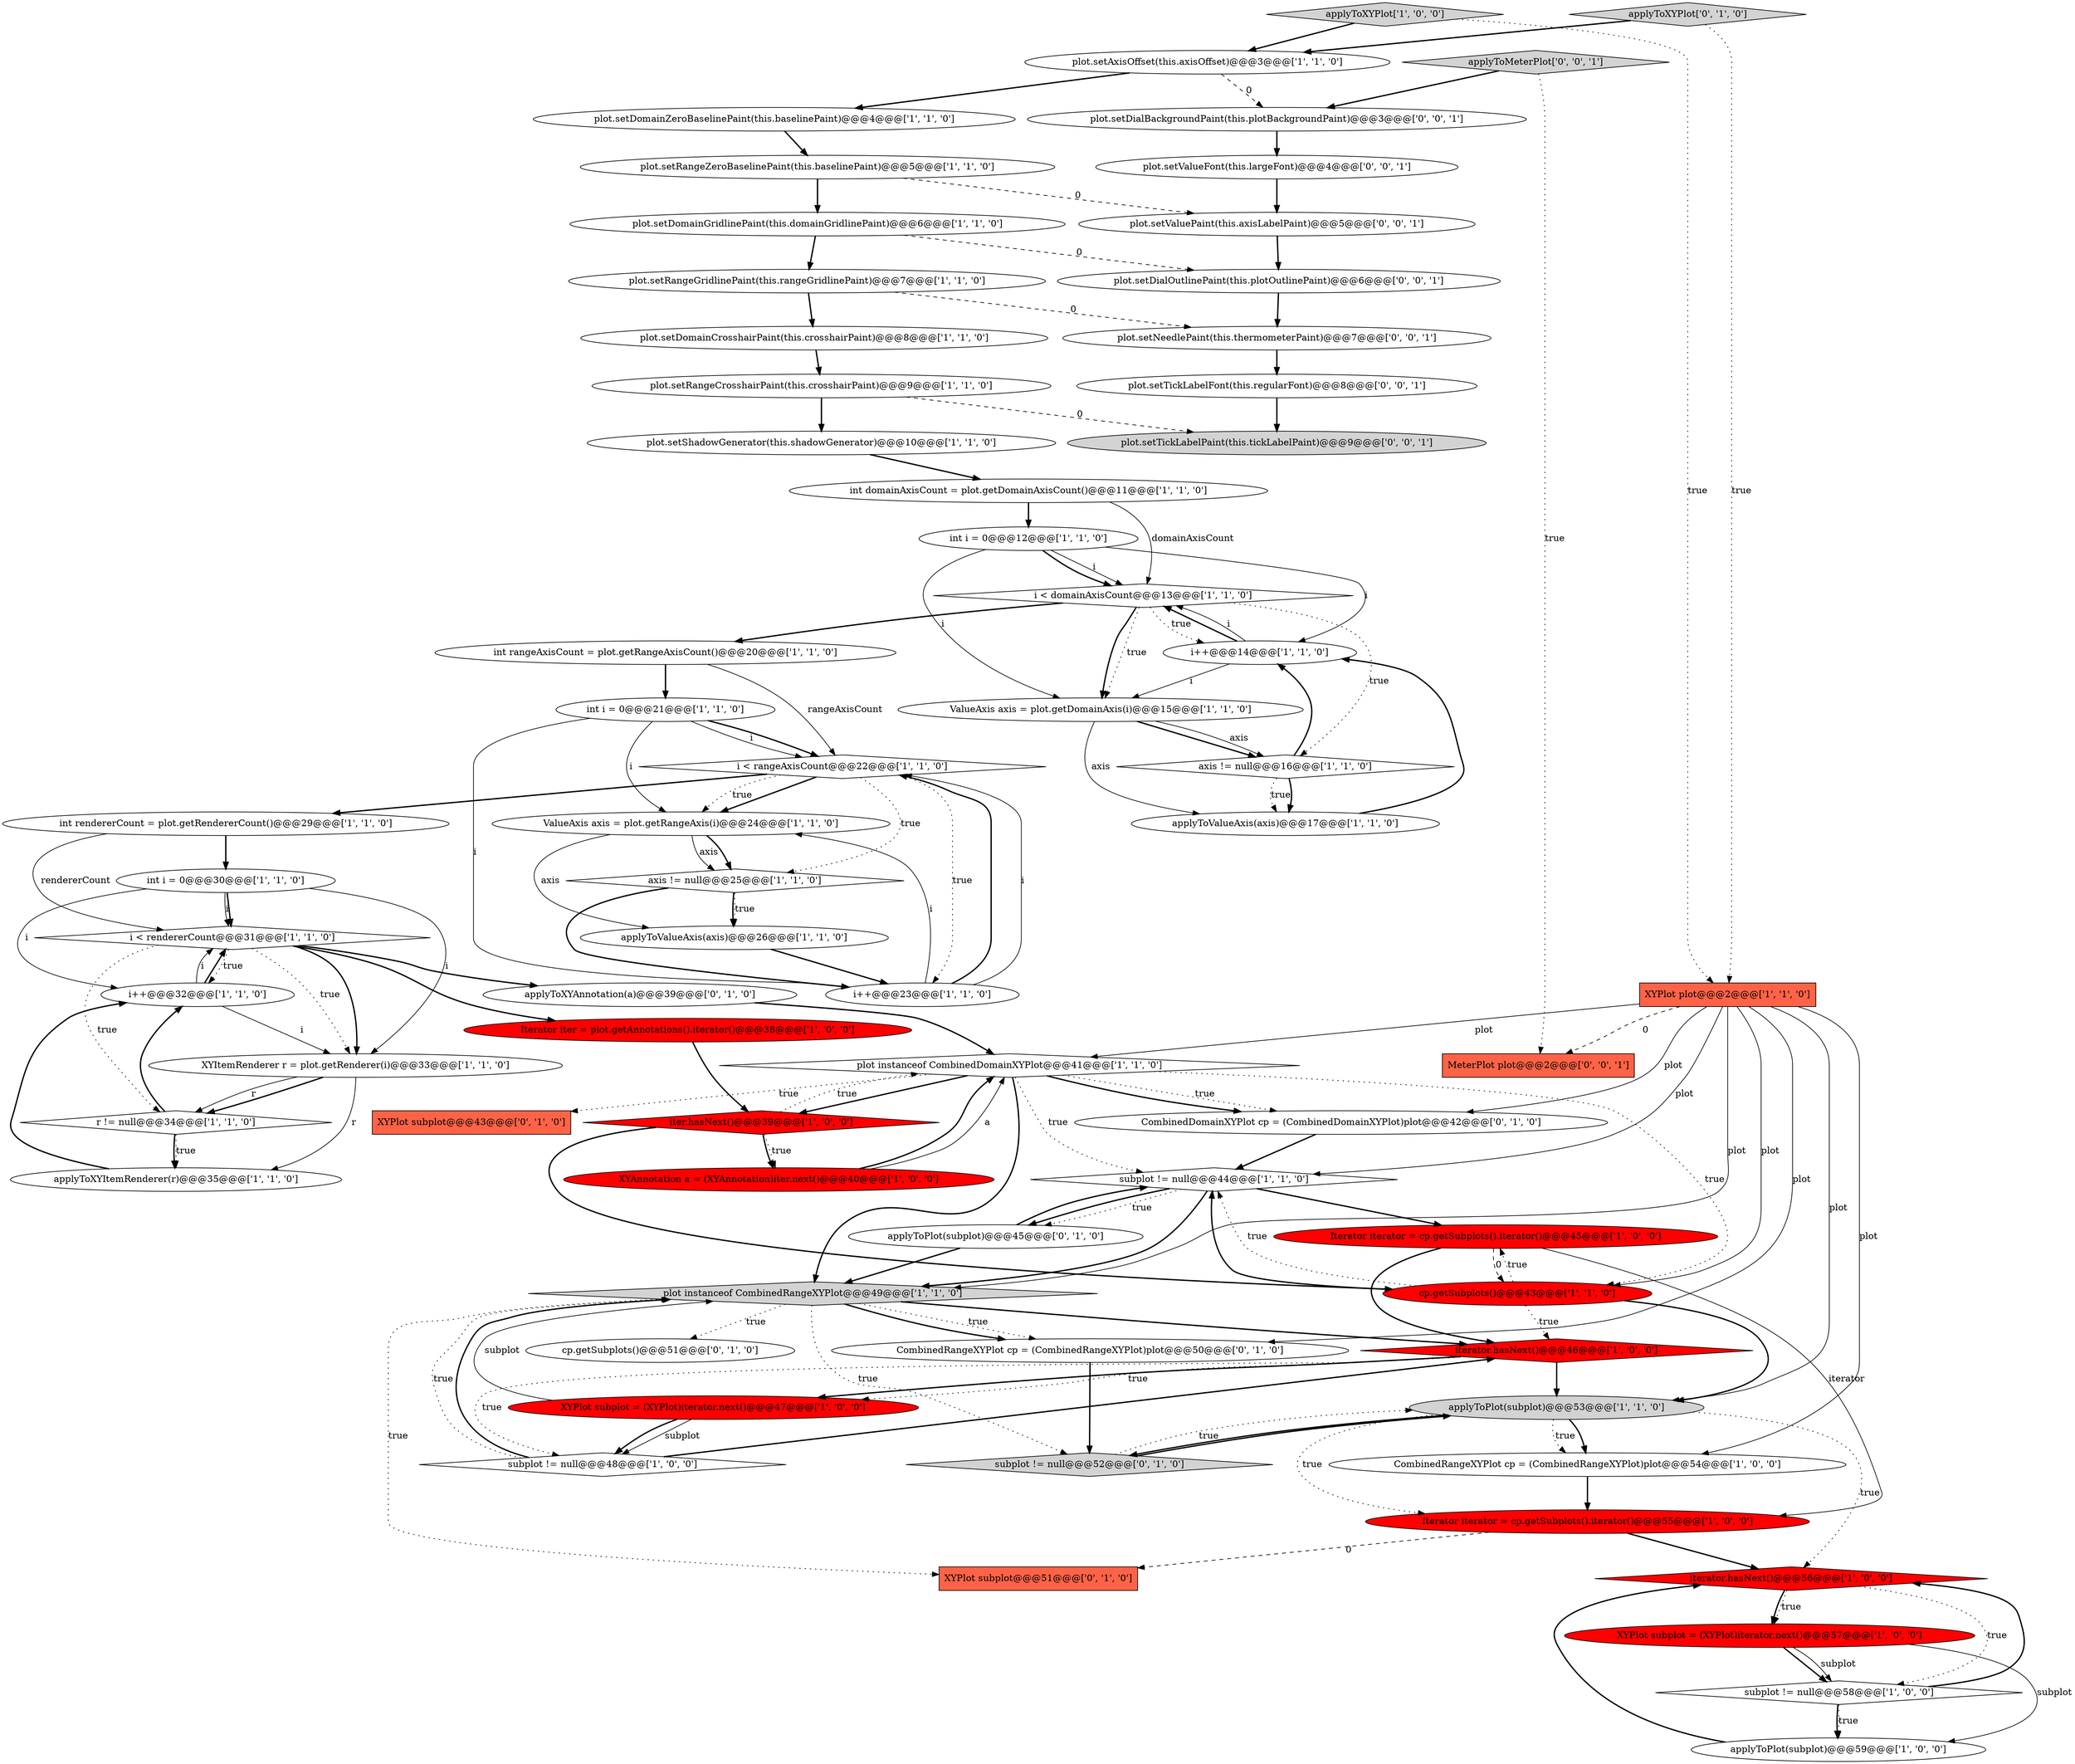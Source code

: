 digraph {
13 [style = filled, label = "XYPlot plot@@@2@@@['1', '1', '0']", fillcolor = tomato, shape = box image = "AAA0AAABBB1BBB"];
26 [style = filled, label = "i++@@@14@@@['1', '1', '0']", fillcolor = white, shape = ellipse image = "AAA0AAABBB1BBB"];
36 [style = filled, label = "plot.setDomainGridlinePaint(this.domainGridlinePaint)@@@6@@@['1', '1', '0']", fillcolor = white, shape = ellipse image = "AAA0AAABBB1BBB"];
24 [style = filled, label = "iterator.hasNext()@@@46@@@['1', '0', '0']", fillcolor = red, shape = diamond image = "AAA1AAABBB1BBB"];
66 [style = filled, label = "plot.setNeedlePaint(this.thermometerPaint)@@@7@@@['0', '0', '1']", fillcolor = white, shape = ellipse image = "AAA0AAABBB3BBB"];
2 [style = filled, label = "applyToXYPlot['1', '0', '0']", fillcolor = lightgray, shape = diamond image = "AAA0AAABBB1BBB"];
59 [style = filled, label = "plot.setValuePaint(this.axisLabelPaint)@@@5@@@['0', '0', '1']", fillcolor = white, shape = ellipse image = "AAA0AAABBB3BBB"];
38 [style = filled, label = "int rendererCount = plot.getRendererCount()@@@29@@@['1', '1', '0']", fillcolor = white, shape = ellipse image = "AAA0AAABBB1BBB"];
43 [style = filled, label = "plot instanceof CombinedRangeXYPlot@@@49@@@['1', '1', '0']", fillcolor = lightgray, shape = diamond image = "AAA0AAABBB1BBB"];
32 [style = filled, label = "plot.setDomainCrosshairPaint(this.crosshairPaint)@@@8@@@['1', '1', '0']", fillcolor = white, shape = ellipse image = "AAA0AAABBB1BBB"];
40 [style = filled, label = "applyToPlot(subplot)@@@59@@@['1', '0', '0']", fillcolor = white, shape = ellipse image = "AAA0AAABBB1BBB"];
47 [style = filled, label = "int i = 0@@@21@@@['1', '1', '0']", fillcolor = white, shape = ellipse image = "AAA0AAABBB1BBB"];
42 [style = filled, label = "ValueAxis axis = plot.getDomainAxis(i)@@@15@@@['1', '1', '0']", fillcolor = white, shape = ellipse image = "AAA0AAABBB1BBB"];
53 [style = filled, label = "cp.getSubplots()@@@51@@@['0', '1', '0']", fillcolor = white, shape = ellipse image = "AAA0AAABBB2BBB"];
35 [style = filled, label = "subplot != null@@@48@@@['1', '0', '0']", fillcolor = white, shape = diamond image = "AAA0AAABBB1BBB"];
58 [style = filled, label = "MeterPlot plot@@@2@@@['0', '0', '1']", fillcolor = tomato, shape = box image = "AAA0AAABBB3BBB"];
1 [style = filled, label = "axis != null@@@16@@@['1', '1', '0']", fillcolor = white, shape = diamond image = "AAA0AAABBB1BBB"];
50 [style = filled, label = "CombinedDomainXYPlot cp = (CombinedDomainXYPlot)plot@@@42@@@['0', '1', '0']", fillcolor = white, shape = ellipse image = "AAA0AAABBB2BBB"];
12 [style = filled, label = "cp.getSubplots()@@@43@@@['1', '1', '0']", fillcolor = red, shape = ellipse image = "AAA1AAABBB1BBB"];
16 [style = filled, label = "subplot != null@@@58@@@['1', '0', '0']", fillcolor = white, shape = diamond image = "AAA0AAABBB1BBB"];
6 [style = filled, label = "int i = 0@@@30@@@['1', '1', '0']", fillcolor = white, shape = ellipse image = "AAA0AAABBB1BBB"];
56 [style = filled, label = "XYPlot subplot@@@51@@@['0', '1', '0']", fillcolor = tomato, shape = box image = "AAA1AAABBB2BBB"];
41 [style = filled, label = "plot.setShadowGenerator(this.shadowGenerator)@@@10@@@['1', '1', '0']", fillcolor = white, shape = ellipse image = "AAA0AAABBB1BBB"];
17 [style = filled, label = "plot.setAxisOffset(this.axisOffset)@@@3@@@['1', '1', '0']", fillcolor = white, shape = ellipse image = "AAA0AAABBB1BBB"];
29 [style = filled, label = "i++@@@32@@@['1', '1', '0']", fillcolor = white, shape = ellipse image = "AAA0AAABBB1BBB"];
45 [style = filled, label = "iter.hasNext()@@@39@@@['1', '0', '0']", fillcolor = red, shape = diamond image = "AAA1AAABBB1BBB"];
49 [style = filled, label = "XYPlot subplot@@@43@@@['0', '1', '0']", fillcolor = tomato, shape = box image = "AAA0AAABBB2BBB"];
63 [style = filled, label = "plot.setValueFont(this.largeFont)@@@4@@@['0', '0', '1']", fillcolor = white, shape = ellipse image = "AAA0AAABBB3BBB"];
65 [style = filled, label = "plot.setDialBackgroundPaint(this.plotBackgroundPaint)@@@3@@@['0', '0', '1']", fillcolor = white, shape = ellipse image = "AAA0AAABBB3BBB"];
54 [style = filled, label = "applyToXYPlot['0', '1', '0']", fillcolor = lightgray, shape = diamond image = "AAA0AAABBB2BBB"];
15 [style = filled, label = "plot instanceof CombinedDomainXYPlot@@@41@@@['1', '1', '0']", fillcolor = white, shape = diamond image = "AAA0AAABBB1BBB"];
20 [style = filled, label = "CombinedRangeXYPlot cp = (CombinedRangeXYPlot)plot@@@54@@@['1', '0', '0']", fillcolor = white, shape = ellipse image = "AAA0AAABBB1BBB"];
62 [style = filled, label = "plot.setDialOutlinePaint(this.plotOutlinePaint)@@@6@@@['0', '0', '1']", fillcolor = white, shape = ellipse image = "AAA0AAABBB3BBB"];
31 [style = filled, label = "Iterator iter = plot.getAnnotations().iterator()@@@38@@@['1', '0', '0']", fillcolor = red, shape = ellipse image = "AAA1AAABBB1BBB"];
44 [style = filled, label = "applyToValueAxis(axis)@@@17@@@['1', '1', '0']", fillcolor = white, shape = ellipse image = "AAA0AAABBB1BBB"];
55 [style = filled, label = "applyToXYAnnotation(a)@@@39@@@['0', '1', '0']", fillcolor = white, shape = ellipse image = "AAA0AAABBB2BBB"];
48 [style = filled, label = "XYPlot subplot = (XYPlot)iterator.next()@@@57@@@['1', '0', '0']", fillcolor = red, shape = ellipse image = "AAA1AAABBB1BBB"];
23 [style = filled, label = "int i = 0@@@12@@@['1', '1', '0']", fillcolor = white, shape = ellipse image = "AAA0AAABBB1BBB"];
28 [style = filled, label = "plot.setDomainZeroBaselinePaint(this.baselinePaint)@@@4@@@['1', '1', '0']", fillcolor = white, shape = ellipse image = "AAA0AAABBB1BBB"];
5 [style = filled, label = "i < rangeAxisCount@@@22@@@['1', '1', '0']", fillcolor = white, shape = diamond image = "AAA0AAABBB1BBB"];
52 [style = filled, label = "CombinedRangeXYPlot cp = (CombinedRangeXYPlot)plot@@@50@@@['0', '1', '0']", fillcolor = white, shape = ellipse image = "AAA0AAABBB2BBB"];
19 [style = filled, label = "XYAnnotation a = (XYAnnotation)iter.next()@@@40@@@['1', '0', '0']", fillcolor = red, shape = ellipse image = "AAA1AAABBB1BBB"];
51 [style = filled, label = "applyToPlot(subplot)@@@45@@@['0', '1', '0']", fillcolor = white, shape = ellipse image = "AAA0AAABBB2BBB"];
57 [style = filled, label = "subplot != null@@@52@@@['0', '1', '0']", fillcolor = lightgray, shape = diamond image = "AAA0AAABBB2BBB"];
61 [style = filled, label = "applyToMeterPlot['0', '0', '1']", fillcolor = lightgray, shape = diamond image = "AAA0AAABBB3BBB"];
0 [style = filled, label = "XYItemRenderer r = plot.getRenderer(i)@@@33@@@['1', '1', '0']", fillcolor = white, shape = ellipse image = "AAA0AAABBB1BBB"];
7 [style = filled, label = "int domainAxisCount = plot.getDomainAxisCount()@@@11@@@['1', '1', '0']", fillcolor = white, shape = ellipse image = "AAA0AAABBB1BBB"];
4 [style = filled, label = "ValueAxis axis = plot.getRangeAxis(i)@@@24@@@['1', '1', '0']", fillcolor = white, shape = ellipse image = "AAA0AAABBB1BBB"];
33 [style = filled, label = "axis != null@@@25@@@['1', '1', '0']", fillcolor = white, shape = diamond image = "AAA0AAABBB1BBB"];
64 [style = filled, label = "plot.setTickLabelPaint(this.tickLabelPaint)@@@9@@@['0', '0', '1']", fillcolor = lightgray, shape = ellipse image = "AAA0AAABBB3BBB"];
11 [style = filled, label = "XYPlot subplot = (XYPlot)iterator.next()@@@47@@@['1', '0', '0']", fillcolor = red, shape = ellipse image = "AAA1AAABBB1BBB"];
22 [style = filled, label = "subplot != null@@@44@@@['1', '1', '0']", fillcolor = white, shape = diamond image = "AAA0AAABBB1BBB"];
14 [style = filled, label = "applyToPlot(subplot)@@@53@@@['1', '1', '0']", fillcolor = lightgray, shape = ellipse image = "AAA0AAABBB1BBB"];
34 [style = filled, label = "i++@@@23@@@['1', '1', '0']", fillcolor = white, shape = ellipse image = "AAA0AAABBB1BBB"];
60 [style = filled, label = "plot.setTickLabelFont(this.regularFont)@@@8@@@['0', '0', '1']", fillcolor = white, shape = ellipse image = "AAA0AAABBB3BBB"];
25 [style = filled, label = "plot.setRangeCrosshairPaint(this.crosshairPaint)@@@9@@@['1', '1', '0']", fillcolor = white, shape = ellipse image = "AAA0AAABBB1BBB"];
21 [style = filled, label = "Iterator iterator = cp.getSubplots().iterator()@@@55@@@['1', '0', '0']", fillcolor = red, shape = ellipse image = "AAA1AAABBB1BBB"];
9 [style = filled, label = "iterator.hasNext()@@@56@@@['1', '0', '0']", fillcolor = red, shape = diamond image = "AAA1AAABBB1BBB"];
39 [style = filled, label = "int rangeAxisCount = plot.getRangeAxisCount()@@@20@@@['1', '1', '0']", fillcolor = white, shape = ellipse image = "AAA0AAABBB1BBB"];
8 [style = filled, label = "i < rendererCount@@@31@@@['1', '1', '0']", fillcolor = white, shape = diamond image = "AAA0AAABBB1BBB"];
37 [style = filled, label = "applyToValueAxis(axis)@@@26@@@['1', '1', '0']", fillcolor = white, shape = ellipse image = "AAA0AAABBB1BBB"];
27 [style = filled, label = "i < domainAxisCount@@@13@@@['1', '1', '0']", fillcolor = white, shape = diamond image = "AAA0AAABBB1BBB"];
3 [style = filled, label = "plot.setRangeZeroBaselinePaint(this.baselinePaint)@@@5@@@['1', '1', '0']", fillcolor = white, shape = ellipse image = "AAA0AAABBB1BBB"];
10 [style = filled, label = "plot.setRangeGridlinePaint(this.rangeGridlinePaint)@@@7@@@['1', '1', '0']", fillcolor = white, shape = ellipse image = "AAA0AAABBB1BBB"];
30 [style = filled, label = "applyToXYItemRenderer(r)@@@35@@@['1', '1', '0']", fillcolor = white, shape = ellipse image = "AAA0AAABBB1BBB"];
18 [style = filled, label = "r != null@@@34@@@['1', '1', '0']", fillcolor = white, shape = diamond image = "AAA0AAABBB1BBB"];
46 [style = filled, label = "Iterator iterator = cp.getSubplots().iterator()@@@45@@@['1', '0', '0']", fillcolor = red, shape = ellipse image = "AAA1AAABBB1BBB"];
27->1 [style = dotted, label="true"];
45->15 [style = dotted, label="true"];
50->22 [style = bold, label=""];
43->56 [style = dotted, label="true"];
24->35 [style = dotted, label="true"];
29->0 [style = solid, label="i"];
0->18 [style = solid, label="r"];
57->14 [style = bold, label=""];
18->30 [style = bold, label=""];
23->27 [style = solid, label="i"];
10->32 [style = bold, label=""];
59->62 [style = bold, label=""];
35->43 [style = bold, label=""];
13->12 [style = solid, label="plot"];
5->38 [style = bold, label=""];
30->29 [style = bold, label=""];
8->0 [style = bold, label=""];
13->58 [style = dashed, label="0"];
23->42 [style = solid, label="i"];
3->36 [style = bold, label=""];
14->21 [style = dotted, label="true"];
17->65 [style = dashed, label="0"];
13->15 [style = solid, label="plot"];
24->11 [style = bold, label=""];
43->24 [style = bold, label=""];
12->46 [style = dotted, label="true"];
10->66 [style = dashed, label="0"];
32->25 [style = bold, label=""];
9->48 [style = dotted, label="true"];
66->60 [style = bold, label=""];
42->1 [style = bold, label=""];
8->0 [style = dotted, label="true"];
39->47 [style = bold, label=""];
28->3 [style = bold, label=""];
1->44 [style = dotted, label="true"];
19->15 [style = bold, label=""];
33->37 [style = dotted, label="true"];
46->12 [style = dashed, label="0"];
16->40 [style = dotted, label="true"];
12->22 [style = bold, label=""];
16->9 [style = bold, label=""];
14->20 [style = bold, label=""];
13->20 [style = solid, label="plot"];
0->30 [style = solid, label="r"];
16->40 [style = bold, label=""];
22->46 [style = bold, label=""];
1->44 [style = bold, label=""];
36->62 [style = dashed, label="0"];
15->50 [style = dotted, label="true"];
13->50 [style = solid, label="plot"];
15->50 [style = bold, label=""];
46->24 [style = bold, label=""];
60->64 [style = bold, label=""];
22->43 [style = bold, label=""];
34->4 [style = solid, label="i"];
39->5 [style = solid, label="rangeAxisCount"];
54->17 [style = bold, label=""];
54->13 [style = dotted, label="true"];
9->48 [style = bold, label=""];
42->44 [style = solid, label="axis"];
29->8 [style = solid, label="i"];
5->33 [style = dotted, label="true"];
5->4 [style = dotted, label="true"];
4->37 [style = solid, label="axis"];
13->43 [style = solid, label="plot"];
38->6 [style = bold, label=""];
26->27 [style = bold, label=""];
12->22 [style = dotted, label="true"];
21->9 [style = bold, label=""];
5->34 [style = dotted, label="true"];
4->33 [style = solid, label="axis"];
42->1 [style = solid, label="axis"];
26->27 [style = solid, label="i"];
13->14 [style = solid, label="plot"];
7->23 [style = bold, label=""];
11->35 [style = solid, label="subplot"];
48->16 [style = bold, label=""];
14->57 [style = bold, label=""];
12->14 [style = bold, label=""];
8->18 [style = dotted, label="true"];
15->12 [style = dotted, label="true"];
8->29 [style = dotted, label="true"];
21->56 [style = dashed, label="0"];
27->42 [style = dotted, label="true"];
47->5 [style = solid, label="i"];
8->55 [style = bold, label=""];
43->52 [style = dotted, label="true"];
2->17 [style = bold, label=""];
8->31 [style = bold, label=""];
63->59 [style = bold, label=""];
61->65 [style = bold, label=""];
13->52 [style = solid, label="plot"];
25->41 [style = bold, label=""];
40->9 [style = bold, label=""];
62->66 [style = bold, label=""];
4->33 [style = bold, label=""];
35->24 [style = bold, label=""];
24->11 [style = dotted, label="true"];
61->58 [style = dotted, label="true"];
27->39 [style = bold, label=""];
22->51 [style = bold, label=""];
43->53 [style = dotted, label="true"];
5->4 [style = bold, label=""];
48->16 [style = solid, label="subplot"];
47->5 [style = bold, label=""];
15->43 [style = bold, label=""];
45->19 [style = dotted, label="true"];
12->24 [style = dotted, label="true"];
55->15 [style = bold, label=""];
0->18 [style = bold, label=""];
51->43 [style = bold, label=""];
9->16 [style = dotted, label="true"];
35->43 [style = dotted, label="true"];
23->26 [style = solid, label="i"];
33->37 [style = bold, label=""];
65->63 [style = bold, label=""];
19->15 [style = solid, label="a"];
36->10 [style = bold, label=""];
29->8 [style = bold, label=""];
15->45 [style = bold, label=""];
41->7 [style = bold, label=""];
23->27 [style = bold, label=""];
34->5 [style = bold, label=""];
25->64 [style = dashed, label="0"];
6->29 [style = solid, label="i"];
27->26 [style = dotted, label="true"];
57->14 [style = dotted, label="true"];
3->59 [style = dashed, label="0"];
47->34 [style = solid, label="i"];
48->40 [style = solid, label="subplot"];
38->8 [style = solid, label="rendererCount"];
15->22 [style = dotted, label="true"];
11->43 [style = solid, label="subplot"];
43->52 [style = bold, label=""];
1->26 [style = bold, label=""];
6->8 [style = solid, label="i"];
11->35 [style = bold, label=""];
27->42 [style = bold, label=""];
6->0 [style = solid, label="i"];
45->12 [style = bold, label=""];
24->14 [style = bold, label=""];
20->21 [style = bold, label=""];
14->20 [style = dotted, label="true"];
18->29 [style = bold, label=""];
17->28 [style = bold, label=""];
44->26 [style = bold, label=""];
45->19 [style = bold, label=""];
37->34 [style = bold, label=""];
51->22 [style = bold, label=""];
26->42 [style = solid, label="i"];
6->8 [style = bold, label=""];
15->49 [style = dotted, label="true"];
7->27 [style = solid, label="domainAxisCount"];
14->9 [style = dotted, label="true"];
34->5 [style = solid, label="i"];
13->22 [style = solid, label="plot"];
46->21 [style = solid, label="iterator"];
52->57 [style = bold, label=""];
33->34 [style = bold, label=""];
31->45 [style = bold, label=""];
47->4 [style = solid, label="i"];
22->51 [style = dotted, label="true"];
2->13 [style = dotted, label="true"];
43->57 [style = dotted, label="true"];
18->30 [style = dotted, label="true"];
}
